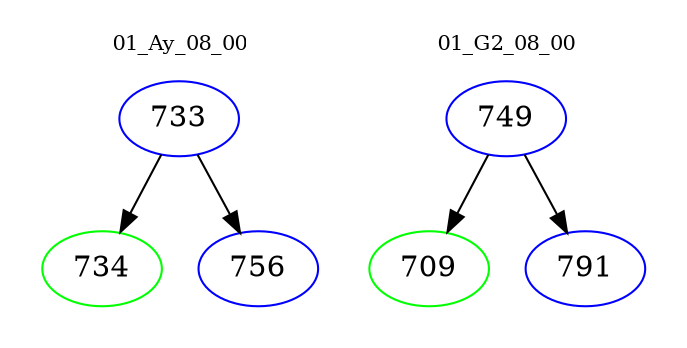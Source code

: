 digraph{
subgraph cluster_0 {
color = white
label = "01_Ay_08_00";
fontsize=10;
T0_733 [label="733", color="blue"]
T0_733 -> T0_734 [color="black"]
T0_734 [label="734", color="green"]
T0_733 -> T0_756 [color="black"]
T0_756 [label="756", color="blue"]
}
subgraph cluster_1 {
color = white
label = "01_G2_08_00";
fontsize=10;
T1_749 [label="749", color="blue"]
T1_749 -> T1_709 [color="black"]
T1_709 [label="709", color="green"]
T1_749 -> T1_791 [color="black"]
T1_791 [label="791", color="blue"]
}
}
